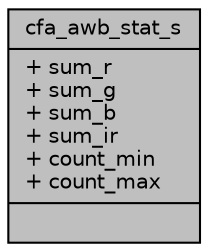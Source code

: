 digraph "cfa_awb_stat_s"
{
 // INTERACTIVE_SVG=YES
 // LATEX_PDF_SIZE
  bgcolor="transparent";
  edge [fontname="Helvetica",fontsize="10",labelfontname="Helvetica",labelfontsize="10"];
  node [fontname="Helvetica",fontsize="10",shape=record];
  Node1 [label="{cfa_awb_stat_s\n|+ sum_r\l+ sum_g\l+ sum_b\l+ sum_ir\l+ count_min\l+ count_max\l|}",height=0.2,width=0.4,color="black", fillcolor="grey75", style="filled", fontcolor="black",tooltip=" "];
}
